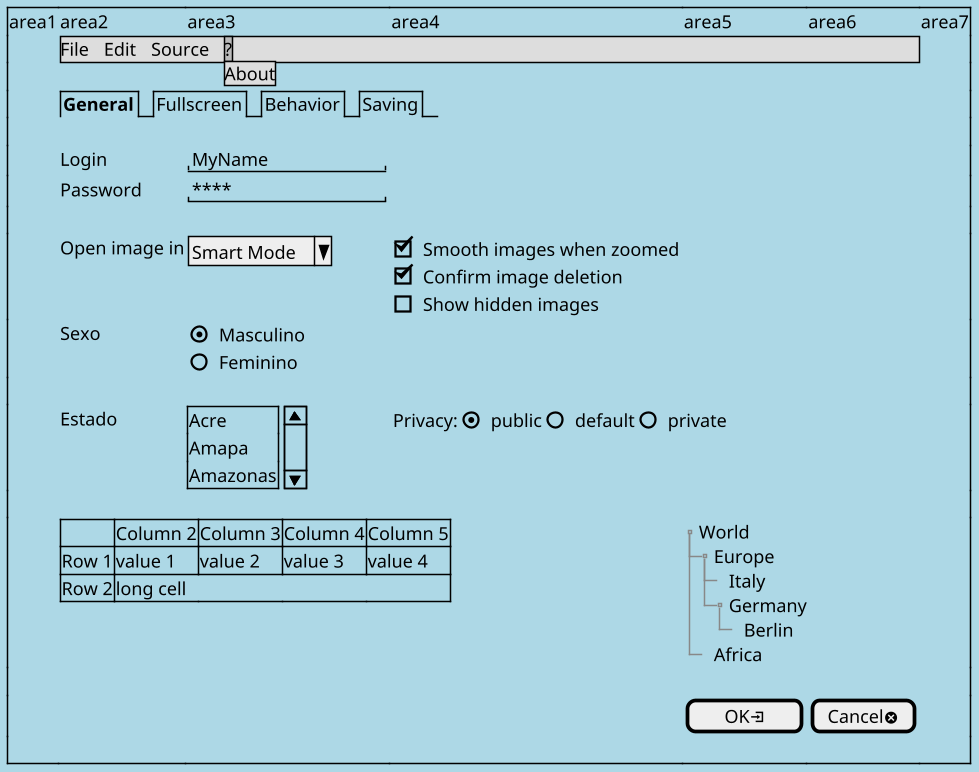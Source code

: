 @startsalt
skinparam BackgroundColor lightblue
scale 1.5
{+
    |area1|area2|area3|area4|area5|area6|area7
    |.|{* File | Edit | Source | ?
    '  File | New | Open File | - | Close | Close All | - | Exit
      ? | About}|*|*|*|*
    |.
    |.|{/ <b>General | Fullscreen | Behavior | Saving }|*|*|*|*
    |.
    |.|Login    |"MyName          "|.
    |.|Password |"****            "|.
    |.
    |.|Open image in|{| ^Smart Mode^ }{
                                        [X] Smooth images when zoomed
                                        [X] Confirm image deletion
                                        [ ] Show hidden images
                                      }
    |.|Sexo|{(X) Masculino
             () Feminino}
    |.
    |.|Estado|{SI 
                Acre
                Amapa
                Amazonas
              }|{Privacy: | (X) public | () default | () private} |*|*
    |.
    |.|{#
        .     | Column 2  | Column 3 | Column 4 | Column 5
        Row 1 | value 1   | value 2  | value 3  | value 4
        Row 2 | long cell | *        | *        | *
       }|*|*|{T
              + World
              ++ Europe
              +++ Italy
              +++ Germany
              ++++ Berlin
              ++ Africa
             }|*
    |.
    |.|.|.|.|[  OK<&account-login>   ]|[Cancel<&circle-x>]
    |.
}
@endsalt
